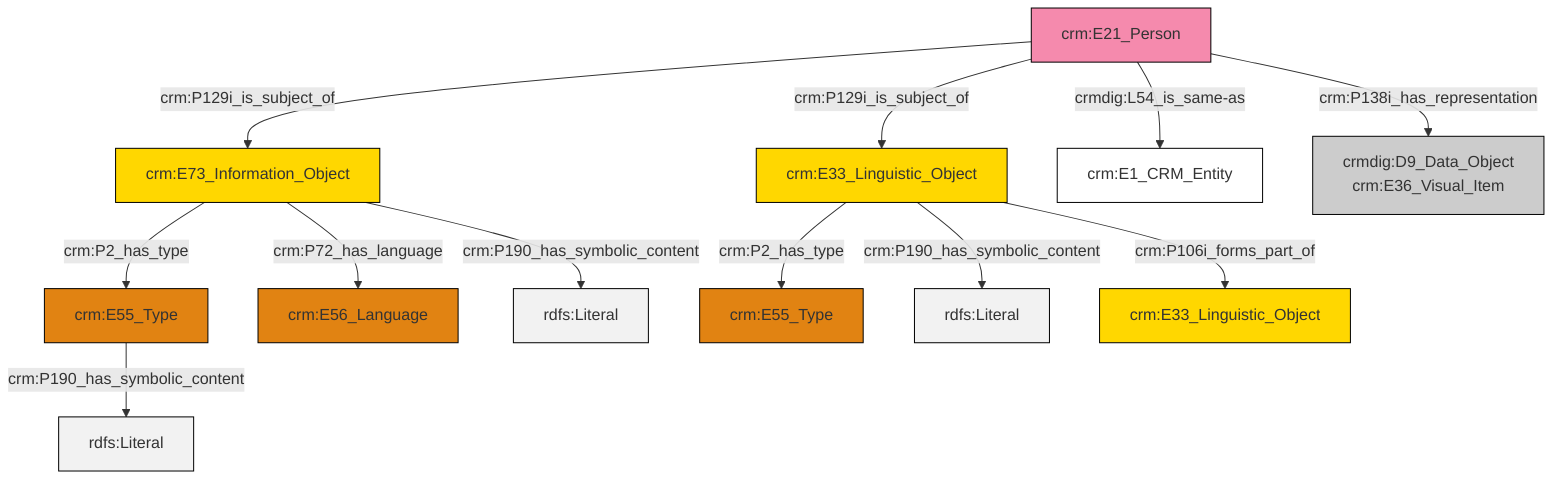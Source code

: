 graph TD
classDef Literal fill:#f2f2f2,stroke:#000000;
classDef CRM_Entity fill:#FFFFFF,stroke:#000000;
classDef Temporal_Entity fill:#00C9E6, stroke:#000000;
classDef Type fill:#E18312, stroke:#000000;
classDef Time-Span fill:#2C9C91, stroke:#000000;
classDef Appellation fill:#FFEB7F, stroke:#000000;
classDef Place fill:#008836, stroke:#000000;
classDef Persistent_Item fill:#B266B2, stroke:#000000;
classDef Conceptual_Object fill:#FFD700, stroke:#000000;
classDef Physical_Thing fill:#D2B48C, stroke:#000000;
classDef Actor fill:#f58aad, stroke:#000000;
classDef PC_Classes fill:#4ce600, stroke:#000000;
classDef Multi fill:#cccccc,stroke:#000000;

4["crm:E21_Person"]:::Actor -->|crm:P129i_is_subject_of| 6["crm:E73_Information_Object"]:::Conceptual_Object
4["crm:E21_Person"]:::Actor -->|crm:P129i_is_subject_of| 0["crm:E33_Linguistic_Object"]:::Conceptual_Object
0["crm:E33_Linguistic_Object"]:::Conceptual_Object -->|crm:P2_has_type| 7["crm:E55_Type"]:::Type
0["crm:E33_Linguistic_Object"]:::Conceptual_Object -->|crm:P190_has_symbolic_content| 8[rdfs:Literal]:::Literal
6["crm:E73_Information_Object"]:::Conceptual_Object -->|crm:P2_has_type| 10["crm:E55_Type"]:::Type
10["crm:E55_Type"]:::Type -->|crm:P190_has_symbolic_content| 11[rdfs:Literal]:::Literal
4["crm:E21_Person"]:::Actor -->|crmdig:L54_is_same-as| 13["crm:E1_CRM_Entity"]:::CRM_Entity
6["crm:E73_Information_Object"]:::Conceptual_Object -->|crm:P72_has_language| 16["crm:E56_Language"]:::Type
0["crm:E33_Linguistic_Object"]:::Conceptual_Object -->|crm:P106i_forms_part_of| 18["crm:E33_Linguistic_Object"]:::Conceptual_Object
4["crm:E21_Person"]:::Actor -->|crm:P138i_has_representation| 2["crmdig:D9_Data_Object<br>crm:E36_Visual_Item"]:::Multi
6["crm:E73_Information_Object"]:::Conceptual_Object -->|crm:P190_has_symbolic_content| 22[rdfs:Literal]:::Literal